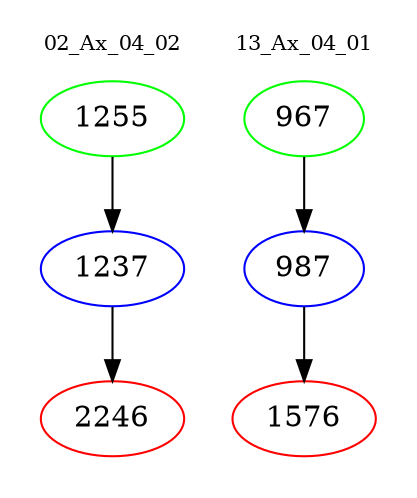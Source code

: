digraph{
subgraph cluster_0 {
color = white
label = "02_Ax_04_02";
fontsize=10;
T0_1255 [label="1255", color="green"]
T0_1255 -> T0_1237 [color="black"]
T0_1237 [label="1237", color="blue"]
T0_1237 -> T0_2246 [color="black"]
T0_2246 [label="2246", color="red"]
}
subgraph cluster_1 {
color = white
label = "13_Ax_04_01";
fontsize=10;
T1_967 [label="967", color="green"]
T1_967 -> T1_987 [color="black"]
T1_987 [label="987", color="blue"]
T1_987 -> T1_1576 [color="black"]
T1_1576 [label="1576", color="red"]
}
}
